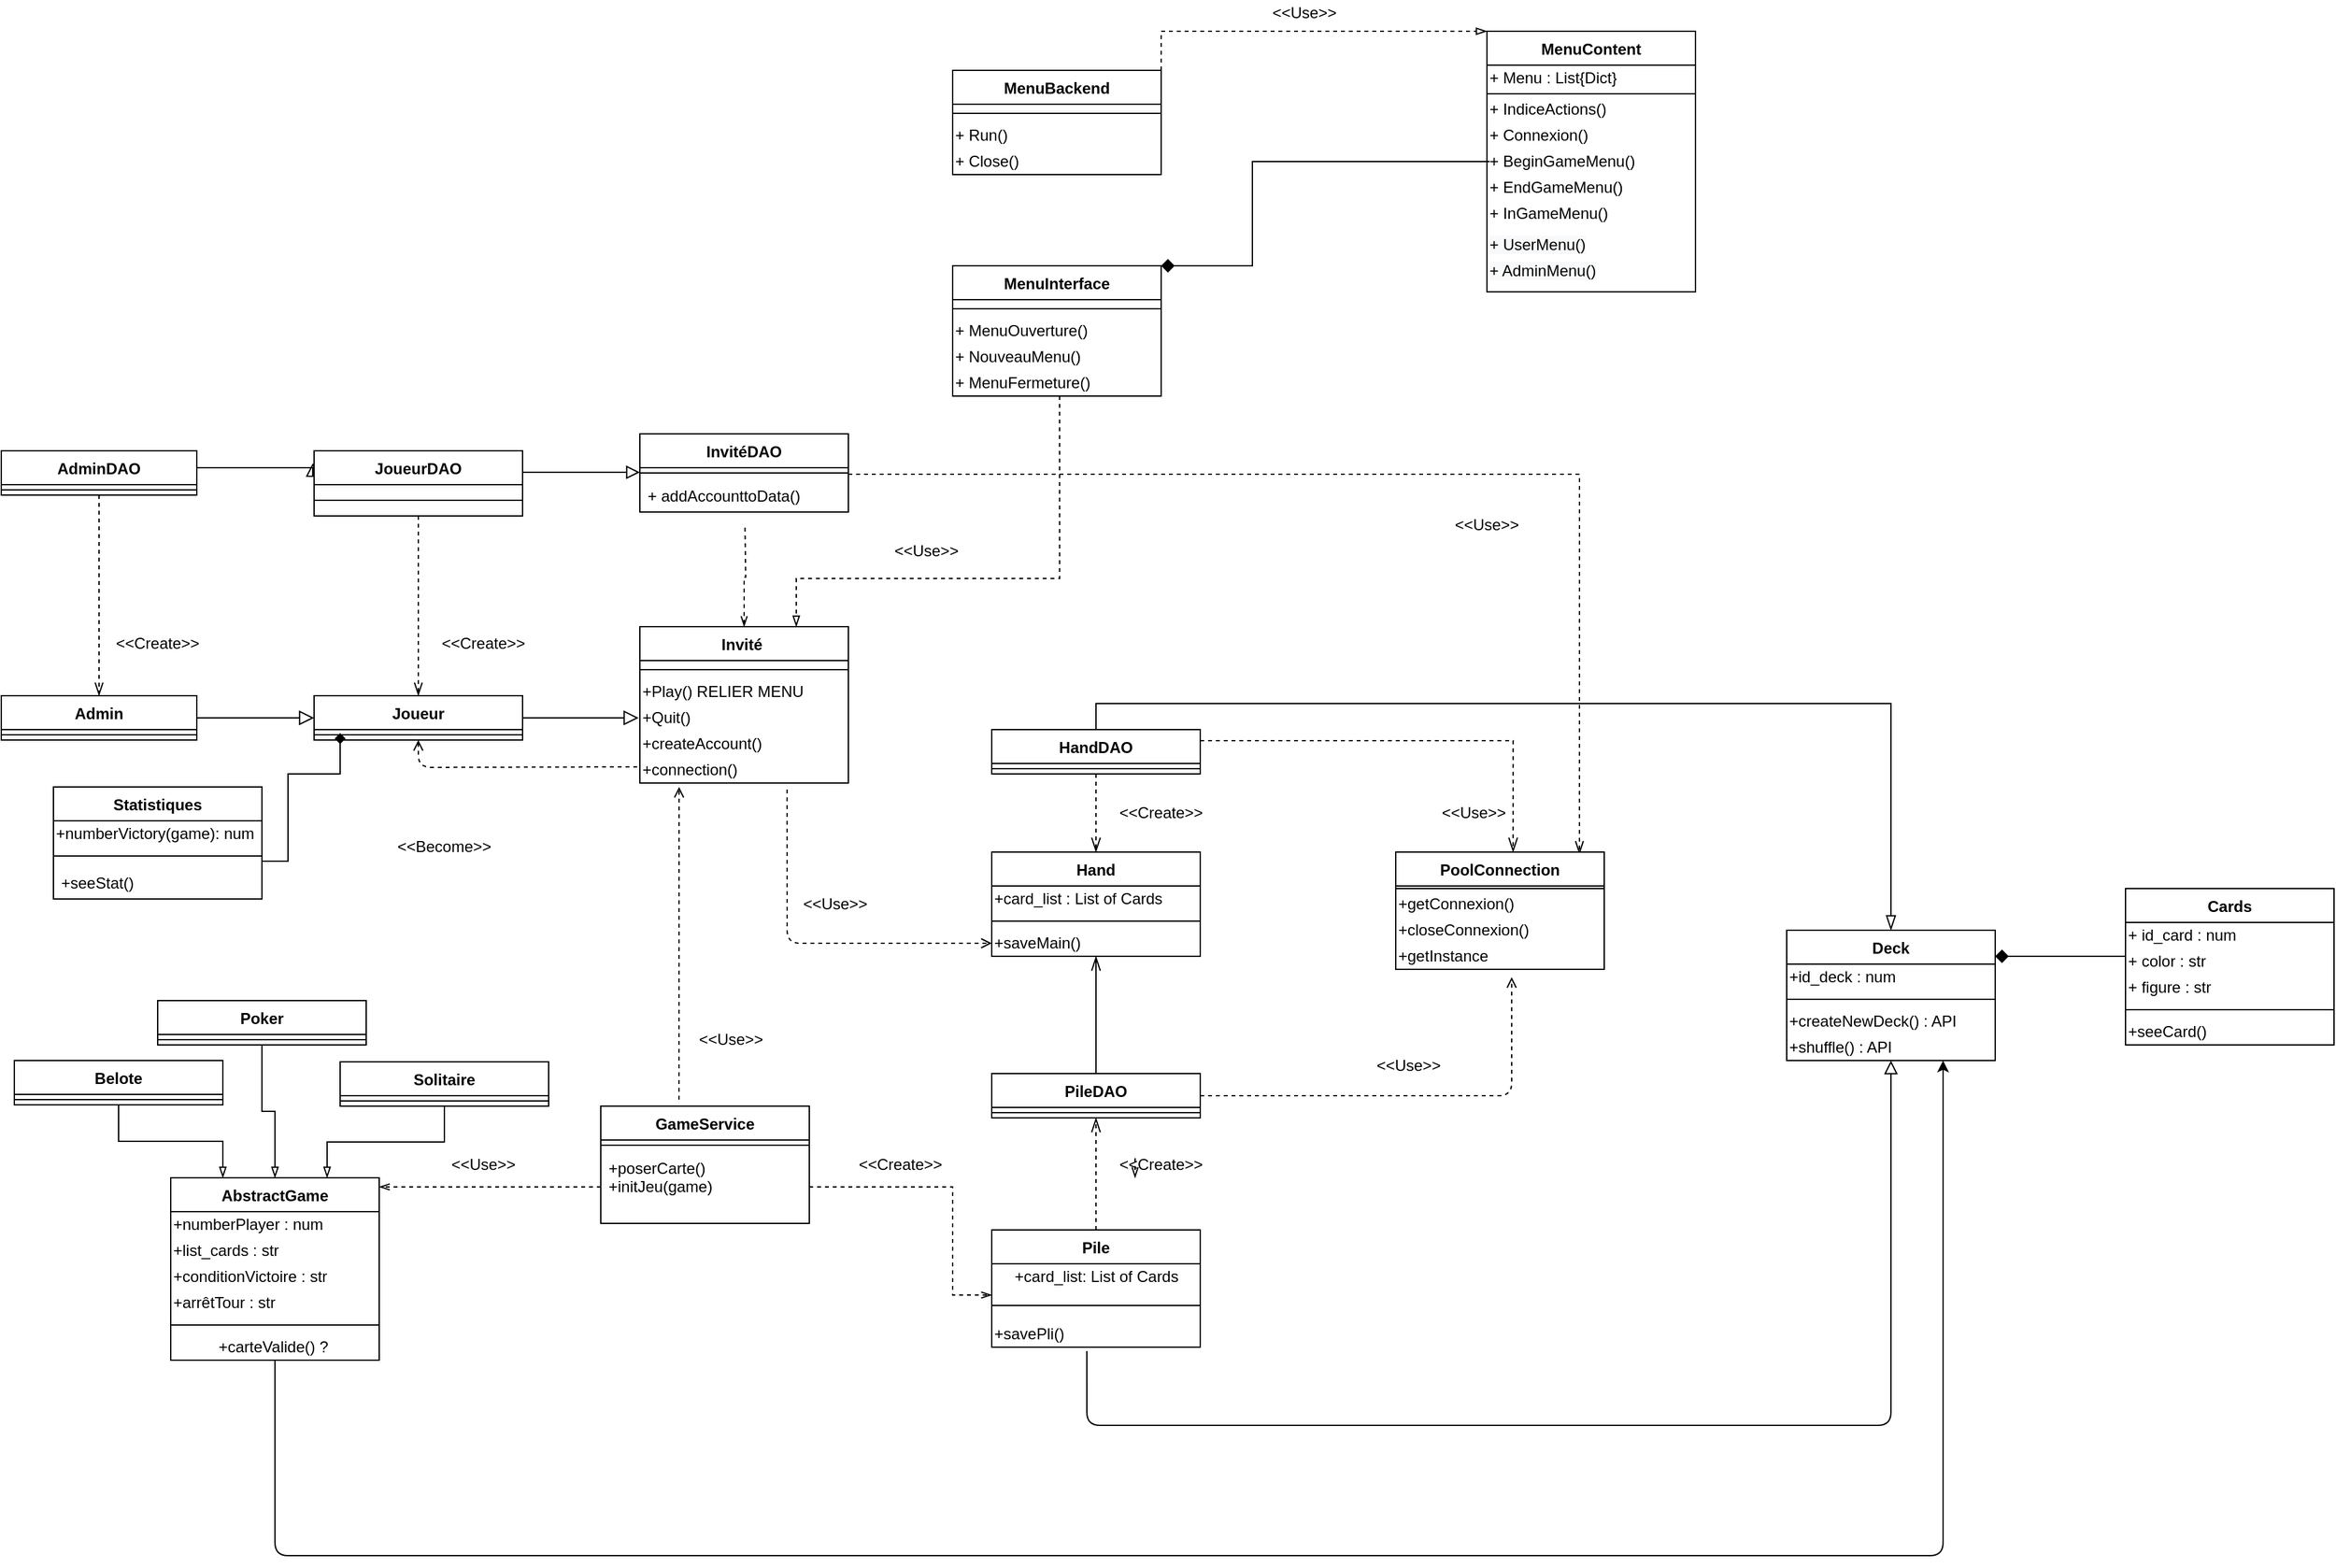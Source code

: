 <mxfile version="13.7.7" type="device"><diagram id="C5RBs43oDa-KdzZeNtuy" name="Page-1"><mxGraphModel dx="1422" dy="1950" grid="1" gridSize="10" guides="1" tooltips="1" connect="1" arrows="1" fold="1" page="1" pageScale="1" pageWidth="827" pageHeight="1169" math="0" shadow="0"><root><mxCell id="WIyWlLk6GJQsqaUBKTNV-0"/><mxCell id="WIyWlLk6GJQsqaUBKTNV-1" parent="WIyWlLk6GJQsqaUBKTNV-0"/><mxCell id="MVKSW0jM2tbk2f1vbTIU-30" style="edgeStyle=orthogonalEdgeStyle;rounded=0;orthogonalLoop=1;jettySize=auto;html=1;exitX=0.5;exitY=1;exitDx=0;exitDy=0;entryX=0.25;entryY=0;entryDx=0;entryDy=0;endArrow=blockThin;endFill=0;fontColor=none;" parent="WIyWlLk6GJQsqaUBKTNV-1" source="MVKSW0jM2tbk2f1vbTIU-24" target="MVKSW0jM2tbk2f1vbTIU-8" edge="1"><mxGeometry relative="1" as="geometry"/></mxCell><mxCell id="MVKSW0jM2tbk2f1vbTIU-29" style="edgeStyle=orthogonalEdgeStyle;rounded=0;orthogonalLoop=1;jettySize=auto;html=1;exitX=0.5;exitY=1;exitDx=0;exitDy=0;endArrow=blockThin;endFill=0;fontColor=none;entryX=0.5;entryY=0;entryDx=0;entryDy=0;" parent="WIyWlLk6GJQsqaUBKTNV-1" source="MVKSW0jM2tbk2f1vbTIU-20" target="MVKSW0jM2tbk2f1vbTIU-8" edge="1"><mxGeometry relative="1" as="geometry"><mxPoint x="210" y="270" as="targetPoint"/></mxGeometry></mxCell><mxCell id="MVKSW0jM2tbk2f1vbTIU-31" style="edgeStyle=orthogonalEdgeStyle;rounded=0;orthogonalLoop=1;jettySize=auto;html=1;exitX=0.5;exitY=1;exitDx=0;exitDy=0;entryX=0.75;entryY=0;entryDx=0;entryDy=0;endArrow=blockThin;endFill=0;fontColor=none;" parent="WIyWlLk6GJQsqaUBKTNV-1" source="MVKSW0jM2tbk2f1vbTIU-16" target="MVKSW0jM2tbk2f1vbTIU-8" edge="1"><mxGeometry relative="1" as="geometry"/></mxCell><mxCell id="MVKSW0jM2tbk2f1vbTIU-32" style="edgeStyle=orthogonalEdgeStyle;rounded=0;orthogonalLoop=1;jettySize=auto;html=1;exitX=0;exitY=0.5;exitDx=0;exitDy=0;entryX=1;entryY=0.5;entryDx=0;entryDy=0;endArrow=openThin;endFill=0;fontColor=none;dashed=1;" parent="WIyWlLk6GJQsqaUBKTNV-1" source="MVKSW0jM2tbk2f1vbTIU-3" edge="1"><mxGeometry relative="1" as="geometry"><mxPoint x="290" y="317" as="targetPoint"/></mxGeometry></mxCell><mxCell id="MVKSW0jM2tbk2f1vbTIU-33" value="&amp;lt;&amp;lt;Use&amp;gt;&amp;gt;" style="text;html=1;strokeColor=none;fillColor=none;align=center;verticalAlign=middle;whiteSpace=wrap;rounded=0;fontColor=none;" parent="WIyWlLk6GJQsqaUBKTNV-1" vertex="1"><mxGeometry x="350" y="290" width="40" height="20" as="geometry"/></mxCell><mxCell id="MVKSW0jM2tbk2f1vbTIU-39" style="edgeStyle=orthogonalEdgeStyle;rounded=0;orthogonalLoop=1;jettySize=auto;html=1;exitX=1;exitY=0.5;exitDx=0;exitDy=0;dashed=1;endArrow=openThin;endFill=0;fontColor=none;" parent="WIyWlLk6GJQsqaUBKTNV-1" source="MVKSW0jM2tbk2f1vbTIU-3" edge="1"><mxGeometry relative="1" as="geometry"><mxPoint x="760" y="400" as="targetPoint"/><Array as="points"><mxPoint x="730" y="317"/><mxPoint x="730" y="400"/></Array></mxGeometry></mxCell><mxCell id="MVKSW0jM2tbk2f1vbTIU-0" value="GameService" style="swimlane;fontStyle=1;align=center;verticalAlign=top;childLayout=stackLayout;horizontal=1;startSize=26;horizontalStack=0;resizeParent=1;resizeParentMax=0;resizeLast=0;collapsible=1;marginBottom=0;" parent="WIyWlLk6GJQsqaUBKTNV-1" vertex="1"><mxGeometry x="460" y="255" width="160" height="90" as="geometry"/></mxCell><mxCell id="MVKSW0jM2tbk2f1vbTIU-2" value="" style="line;strokeWidth=1;fillColor=none;align=left;verticalAlign=middle;spacingTop=-1;spacingLeft=3;spacingRight=3;rotatable=0;labelPosition=right;points=[];portConstraint=eastwest;" parent="MVKSW0jM2tbk2f1vbTIU-0" vertex="1"><mxGeometry y="26" width="160" height="8" as="geometry"/></mxCell><mxCell id="MVKSW0jM2tbk2f1vbTIU-3" value="+poserCarte()&#10;+initJeu(game)" style="text;strokeColor=none;fillColor=none;align=left;verticalAlign=top;spacingLeft=4;spacingRight=4;overflow=hidden;rotatable=0;points=[[0,0.5],[1,0.5]];portConstraint=eastwest;" parent="MVKSW0jM2tbk2f1vbTIU-0" vertex="1"><mxGeometry y="34" width="160" height="56" as="geometry"/></mxCell><mxCell id="MVKSW0jM2tbk2f1vbTIU-40" value="&amp;lt;&amp;lt;Create&amp;gt;&amp;gt;" style="text;html=1;strokeColor=none;fillColor=none;align=center;verticalAlign=middle;whiteSpace=wrap;rounded=0;fontColor=none;" parent="WIyWlLk6GJQsqaUBKTNV-1" vertex="1"><mxGeometry x="670" y="290" width="40" height="20" as="geometry"/></mxCell><mxCell id="MVKSW0jM2tbk2f1vbTIU-46" value="&amp;lt;&amp;lt;Use&amp;gt;&amp;gt;" style="text;html=1;strokeColor=none;fillColor=none;align=center;verticalAlign=middle;whiteSpace=wrap;rounded=0;fontColor=none;" parent="WIyWlLk6GJQsqaUBKTNV-1" vertex="1"><mxGeometry x="540" y="194" width="40" height="20" as="geometry"/></mxCell><mxCell id="MVKSW0jM2tbk2f1vbTIU-47" value="Hand" style="swimlane;fontStyle=1;align=center;verticalAlign=top;childLayout=stackLayout;horizontal=1;startSize=26;horizontalStack=0;resizeParent=1;resizeParentMax=0;resizeLast=0;collapsible=1;marginBottom=0;fontColor=none;" parent="WIyWlLk6GJQsqaUBKTNV-1" vertex="1"><mxGeometry x="760" y="60" width="160" height="80" as="geometry"/></mxCell><mxCell id="MVKSW0jM2tbk2f1vbTIU-115" value="+card_list : List of Cards" style="text;html=1;align=left;verticalAlign=middle;resizable=0;points=[];autosize=1;fontColor=none;" parent="MVKSW0jM2tbk2f1vbTIU-47" vertex="1"><mxGeometry y="26" width="160" height="20" as="geometry"/></mxCell><mxCell id="MVKSW0jM2tbk2f1vbTIU-49" value="" style="line;strokeWidth=1;fillColor=none;align=left;verticalAlign=middle;spacingTop=-1;spacingLeft=3;spacingRight=3;rotatable=0;labelPosition=right;points=[];portConstraint=eastwest;" parent="MVKSW0jM2tbk2f1vbTIU-47" vertex="1"><mxGeometry y="46" width="160" height="14" as="geometry"/></mxCell><mxCell id="MVKSW0jM2tbk2f1vbTIU-114" value="+saveMain()" style="text;html=1;align=left;verticalAlign=middle;resizable=0;points=[];autosize=1;fontColor=none;" parent="MVKSW0jM2tbk2f1vbTIU-47" vertex="1"><mxGeometry y="60" width="160" height="20" as="geometry"/></mxCell><mxCell id="MVKSW0jM2tbk2f1vbTIU-76" style="edgeStyle=orthogonalEdgeStyle;rounded=0;orthogonalLoop=1;jettySize=auto;html=1;exitX=0.5;exitY=1;exitDx=0;exitDy=0;entryX=0.5;entryY=0;entryDx=0;entryDy=0;endArrow=openThin;endFill=0;endSize=9;strokeWidth=1;fontColor=none;dashed=1;" parent="WIyWlLk6GJQsqaUBKTNV-1" source="MVKSW0jM2tbk2f1vbTIU-51" target="MVKSW0jM2tbk2f1vbTIU-47" edge="1"><mxGeometry relative="1" as="geometry"/></mxCell><mxCell id="MVKSW0jM2tbk2f1vbTIU-87" style="edgeStyle=orthogonalEdgeStyle;rounded=0;orthogonalLoop=1;jettySize=auto;html=1;exitX=1;exitY=0.25;exitDx=0;exitDy=0;entryX=0.563;entryY=0;entryDx=0;entryDy=0;entryPerimeter=0;endArrow=openThin;endFill=0;endSize=9;strokeWidth=1;fontColor=none;dashed=1;" parent="WIyWlLk6GJQsqaUBKTNV-1" source="MVKSW0jM2tbk2f1vbTIU-51" target="MVKSW0jM2tbk2f1vbTIU-74" edge="1"><mxGeometry relative="1" as="geometry"/></mxCell><mxCell id="MVKSW0jM2tbk2f1vbTIU-99" style="edgeStyle=orthogonalEdgeStyle;rounded=0;orthogonalLoop=1;jettySize=auto;html=1;exitX=0.5;exitY=0;exitDx=0;exitDy=0;entryX=0.5;entryY=0;entryDx=0;entryDy=0;endArrow=blockThin;endFill=0;endSize=9;strokeWidth=1;fontColor=none;" parent="WIyWlLk6GJQsqaUBKTNV-1" source="MVKSW0jM2tbk2f1vbTIU-51" target="MVKSW0jM2tbk2f1vbTIU-90" edge="1"><mxGeometry relative="1" as="geometry"/></mxCell><mxCell id="MVKSW0jM2tbk2f1vbTIU-51" value="HandDAO" style="swimlane;fontStyle=1;align=center;verticalAlign=top;childLayout=stackLayout;horizontal=1;startSize=26;horizontalStack=0;resizeParent=1;resizeParentMax=0;resizeLast=0;collapsible=1;marginBottom=0;fontColor=none;" parent="WIyWlLk6GJQsqaUBKTNV-1" vertex="1"><mxGeometry x="760" y="-34" width="160" height="34" as="geometry"/></mxCell><mxCell id="MVKSW0jM2tbk2f1vbTIU-52" value="" style="line;strokeWidth=1;fillColor=none;align=left;verticalAlign=middle;spacingTop=-1;spacingLeft=3;spacingRight=3;rotatable=0;labelPosition=right;points=[];portConstraint=eastwest;" parent="MVKSW0jM2tbk2f1vbTIU-51" vertex="1"><mxGeometry y="26" width="160" height="8" as="geometry"/></mxCell><mxCell id="MVKSW0jM2tbk2f1vbTIU-57" value="&amp;lt;&amp;lt;Use&amp;gt;&amp;gt;" style="text;html=1;strokeColor=none;fillColor=none;align=center;verticalAlign=middle;whiteSpace=wrap;rounded=0;fontColor=none;" parent="WIyWlLk6GJQsqaUBKTNV-1" vertex="1"><mxGeometry x="620" y="90" width="40" height="20" as="geometry"/></mxCell><mxCell id="MVKSW0jM2tbk2f1vbTIU-59" value="Joueur&#10;" style="swimlane;fontStyle=1;align=center;verticalAlign=top;childLayout=stackLayout;horizontal=1;startSize=26;horizontalStack=0;resizeParent=1;resizeParentMax=0;resizeLast=0;collapsible=1;marginBottom=0;fontColor=none;" parent="WIyWlLk6GJQsqaUBKTNV-1" vertex="1"><mxGeometry x="240" y="-60" width="160" height="34" as="geometry"/></mxCell><mxCell id="MVKSW0jM2tbk2f1vbTIU-61" value="" style="line;strokeWidth=1;fillColor=none;align=left;verticalAlign=middle;spacingTop=-1;spacingLeft=3;spacingRight=3;rotatable=0;labelPosition=right;points=[];portConstraint=eastwest;" parent="MVKSW0jM2tbk2f1vbTIU-59" vertex="1"><mxGeometry y="26" width="160" height="8" as="geometry"/></mxCell><mxCell id="MVKSW0jM2tbk2f1vbTIU-71" style="edgeStyle=orthogonalEdgeStyle;rounded=0;orthogonalLoop=1;jettySize=auto;html=1;exitX=1;exitY=0.5;exitDx=0;exitDy=0;entryX=0;entryY=0.5;entryDx=0;entryDy=0;endArrow=block;endFill=0;fontColor=none;endSize=9;" parent="WIyWlLk6GJQsqaUBKTNV-1" source="MVKSW0jM2tbk2f1vbTIU-67" target="MVKSW0jM2tbk2f1vbTIU-59" edge="1"><mxGeometry relative="1" as="geometry"/></mxCell><mxCell id="MVKSW0jM2tbk2f1vbTIU-67" value="Admin" style="swimlane;fontStyle=1;align=center;verticalAlign=top;childLayout=stackLayout;horizontal=1;startSize=26;horizontalStack=0;resizeParent=1;resizeParentMax=0;resizeLast=0;collapsible=1;marginBottom=0;fontColor=none;" parent="WIyWlLk6GJQsqaUBKTNV-1" vertex="1"><mxGeometry y="-60" width="150" height="34" as="geometry"/></mxCell><mxCell id="MVKSW0jM2tbk2f1vbTIU-68" value="" style="line;strokeWidth=1;fillColor=none;align=left;verticalAlign=middle;spacingTop=-1;spacingLeft=3;spacingRight=3;rotatable=0;labelPosition=right;points=[];portConstraint=eastwest;" parent="MVKSW0jM2tbk2f1vbTIU-67" vertex="1"><mxGeometry y="26" width="150" height="8" as="geometry"/></mxCell><mxCell id="MVKSW0jM2tbk2f1vbTIU-77" value="&amp;lt;&amp;lt;Create&amp;gt;&amp;gt;" style="text;html=1;strokeColor=none;fillColor=none;align=center;verticalAlign=middle;whiteSpace=wrap;rounded=0;fontColor=none;" parent="WIyWlLk6GJQsqaUBKTNV-1" vertex="1"><mxGeometry x="870" y="20" width="40" height="20" as="geometry"/></mxCell><mxCell id="MVKSW0jM2tbk2f1vbTIU-83" style="edgeStyle=orthogonalEdgeStyle;rounded=0;orthogonalLoop=1;jettySize=auto;html=1;exitX=0.5;exitY=0;exitDx=0;exitDy=0;entryX=0.5;entryY=1;entryDx=0;entryDy=0;dashed=1;endArrow=openThin;endFill=0;endSize=9;strokeWidth=1;fontColor=none;" parent="WIyWlLk6GJQsqaUBKTNV-1" source="MVKSW0jM2tbk2f1vbTIU-34" target="MVKSW0jM2tbk2f1vbTIU-79" edge="1"><mxGeometry relative="1" as="geometry"/></mxCell><mxCell id="MVKSW0jM2tbk2f1vbTIU-34" value="Pile" style="swimlane;fontStyle=1;align=center;verticalAlign=top;childLayout=stackLayout;horizontal=1;startSize=26;horizontalStack=0;resizeParent=1;resizeParentMax=0;resizeLast=0;collapsible=1;marginBottom=0;fontColor=none;" parent="WIyWlLk6GJQsqaUBKTNV-1" vertex="1"><mxGeometry x="760" y="350" width="160" height="90" as="geometry"/></mxCell><mxCell id="MVKSW0jM2tbk2f1vbTIU-125" value="+card_list: List of Cards" style="text;html=1;align=center;verticalAlign=middle;resizable=0;points=[];autosize=1;fontColor=none;" parent="MVKSW0jM2tbk2f1vbTIU-34" vertex="1"><mxGeometry y="26" width="160" height="20" as="geometry"/></mxCell><mxCell id="MVKSW0jM2tbk2f1vbTIU-36" value="" style="line;strokeWidth=1;fillColor=none;align=left;verticalAlign=middle;spacingTop=-1;spacingLeft=3;spacingRight=3;rotatable=0;labelPosition=right;points=[];portConstraint=eastwest;" parent="MVKSW0jM2tbk2f1vbTIU-34" vertex="1"><mxGeometry y="46" width="160" height="24" as="geometry"/></mxCell><mxCell id="vX9UZndPWUMwB3qCK8qp-24" value="+savePli()" style="text;html=1;align=left;verticalAlign=middle;resizable=0;points=[];autosize=1;fontColor=none;" vertex="1" parent="MVKSW0jM2tbk2f1vbTIU-34"><mxGeometry y="70" width="160" height="20" as="geometry"/></mxCell><mxCell id="MVKSW0jM2tbk2f1vbTIU-85" style="edgeStyle=orthogonalEdgeStyle;rounded=0;orthogonalLoop=1;jettySize=auto;html=1;exitX=0.5;exitY=0;exitDx=0;exitDy=0;entryX=0.5;entryY=1;entryDx=0;entryDy=0;endArrow=openThin;endFill=0;endSize=9;strokeWidth=1;fontColor=none;" parent="WIyWlLk6GJQsqaUBKTNV-1" source="MVKSW0jM2tbk2f1vbTIU-79" target="MVKSW0jM2tbk2f1vbTIU-47" edge="1"><mxGeometry relative="1" as="geometry"/></mxCell><mxCell id="MVKSW0jM2tbk2f1vbTIU-84" value="&amp;lt;&amp;lt;Create&amp;gt;&amp;gt;" style="text;html=1;strokeColor=none;fillColor=none;align=center;verticalAlign=middle;whiteSpace=wrap;rounded=0;fontColor=none;" parent="WIyWlLk6GJQsqaUBKTNV-1" vertex="1"><mxGeometry x="870" y="290" width="40" height="20" as="geometry"/></mxCell><mxCell id="MVKSW0jM2tbk2f1vbTIU-88" value="&amp;lt;&amp;lt;Use&amp;gt;&amp;gt;" style="text;html=1;strokeColor=none;fillColor=none;align=center;verticalAlign=middle;whiteSpace=wrap;rounded=0;fontColor=none;" parent="WIyWlLk6GJQsqaUBKTNV-1" vertex="1"><mxGeometry x="1110" y="20" width="40" height="20" as="geometry"/></mxCell><mxCell id="MVKSW0jM2tbk2f1vbTIU-89" value="&amp;lt;&amp;lt;Use&amp;gt;&amp;gt;" style="text;html=1;strokeColor=none;fillColor=none;align=center;verticalAlign=middle;whiteSpace=wrap;rounded=0;fontColor=none;" parent="WIyWlLk6GJQsqaUBKTNV-1" vertex="1"><mxGeometry x="1060" y="214" width="40" height="20" as="geometry"/></mxCell><mxCell id="MVKSW0jM2tbk2f1vbTIU-90" value="Deck" style="swimlane;fontStyle=1;align=center;verticalAlign=top;childLayout=stackLayout;horizontal=1;startSize=26;horizontalStack=0;resizeParent=1;resizeParentMax=0;resizeLast=0;collapsible=1;marginBottom=0;fontColor=none;" parent="WIyWlLk6GJQsqaUBKTNV-1" vertex="1"><mxGeometry x="1370" y="120" width="160" height="100" as="geometry"/></mxCell><mxCell id="EFQg02jSNUdTk51ZG_iw-4" value="+id_deck : num" style="text;html=1;align=left;verticalAlign=middle;resizable=0;points=[];autosize=1;" parent="MVKSW0jM2tbk2f1vbTIU-90" vertex="1"><mxGeometry y="26" width="160" height="20" as="geometry"/></mxCell><mxCell id="MVKSW0jM2tbk2f1vbTIU-92" value="" style="line;strokeWidth=1;fillColor=none;align=left;verticalAlign=middle;spacingTop=-1;spacingLeft=3;spacingRight=3;rotatable=0;labelPosition=right;points=[];portConstraint=eastwest;" parent="MVKSW0jM2tbk2f1vbTIU-90" vertex="1"><mxGeometry y="46" width="160" height="14" as="geometry"/></mxCell><mxCell id="MVKSW0jM2tbk2f1vbTIU-122" value="+createNewDeck() : API" style="text;html=1;align=left;verticalAlign=middle;resizable=0;points=[];autosize=1;fontColor=none;" parent="MVKSW0jM2tbk2f1vbTIU-90" vertex="1"><mxGeometry y="60" width="160" height="20" as="geometry"/></mxCell><mxCell id="MVKSW0jM2tbk2f1vbTIU-119" value="+shuffle() : API" style="text;html=1;align=left;verticalAlign=middle;resizable=0;points=[];autosize=1;fontColor=none;" parent="MVKSW0jM2tbk2f1vbTIU-90" vertex="1"><mxGeometry y="80" width="160" height="20" as="geometry"/></mxCell><mxCell id="MVKSW0jM2tbk2f1vbTIU-101" value="" style="endArrow=block;html=1;strokeWidth=1;fontColor=none;entryX=0.5;entryY=1;entryDx=0;entryDy=0;endFill=0;endSize=8;exitX=0.456;exitY=1.15;exitDx=0;exitDy=0;exitPerimeter=0;" parent="WIyWlLk6GJQsqaUBKTNV-1" target="MVKSW0jM2tbk2f1vbTIU-90" edge="1" source="vX9UZndPWUMwB3qCK8qp-24"><mxGeometry width="50" height="50" relative="1" as="geometry"><mxPoint x="842" y="480" as="sourcePoint"/><mxPoint x="1449.68" y="182.002" as="targetPoint"/><Array as="points"><mxPoint x="833" y="500"/><mxPoint x="1450" y="500"/></Array></mxGeometry></mxCell><mxCell id="MVKSW0jM2tbk2f1vbTIU-102" style="edgeStyle=orthogonalEdgeStyle;rounded=0;orthogonalLoop=1;jettySize=auto;html=1;exitX=0;exitY=0.5;exitDx=0;exitDy=0;entryX=1;entryY=0.5;entryDx=0;entryDy=0;endArrow=diamond;endFill=1;endSize=8;strokeWidth=1;fontColor=none;" parent="WIyWlLk6GJQsqaUBKTNV-1" edge="1"><mxGeometry relative="1" as="geometry"><mxPoint x="1630" y="140" as="sourcePoint"/><mxPoint x="1530" y="140" as="targetPoint"/></mxGeometry></mxCell><mxCell id="MVKSW0jM2tbk2f1vbTIU-106" value="" style="endArrow=classic;html=1;strokeWidth=1;fontColor=none;exitX=0.5;exitY=1;exitDx=0;exitDy=0;entryX=0.75;entryY=1;entryDx=0;entryDy=0;" parent="WIyWlLk6GJQsqaUBKTNV-1" source="MVKSW0jM2tbk2f1vbTIU-8" target="MVKSW0jM2tbk2f1vbTIU-90" edge="1"><mxGeometry width="50" height="50" relative="1" as="geometry"><mxPoint x="250" y="480" as="sourcePoint"/><mxPoint x="300" y="430" as="targetPoint"/><Array as="points"><mxPoint x="210" y="600"/><mxPoint x="700" y="600"/><mxPoint x="930" y="600"/><mxPoint x="1490" y="600"/></Array></mxGeometry></mxCell><mxCell id="MVKSW0jM2tbk2f1vbTIU-94" value="Cards" style="swimlane;fontStyle=1;align=center;verticalAlign=top;childLayout=stackLayout;horizontal=1;startSize=26;horizontalStack=0;resizeParent=1;resizeParentMax=0;resizeLast=0;collapsible=1;marginBottom=0;fontColor=none;" parent="WIyWlLk6GJQsqaUBKTNV-1" vertex="1"><mxGeometry x="1630" y="88" width="160" height="120" as="geometry"/></mxCell><mxCell id="MVKSW0jM2tbk2f1vbTIU-110" value="+ id_card : num" style="text;html=1;align=left;verticalAlign=middle;resizable=0;points=[];autosize=1;fontColor=none;" parent="MVKSW0jM2tbk2f1vbTIU-94" vertex="1"><mxGeometry y="26" width="160" height="20" as="geometry"/></mxCell><mxCell id="MVKSW0jM2tbk2f1vbTIU-111" value="+ color : str" style="text;html=1;align=left;verticalAlign=middle;resizable=0;points=[];autosize=1;fontColor=none;" parent="MVKSW0jM2tbk2f1vbTIU-94" vertex="1"><mxGeometry y="46" width="160" height="20" as="geometry"/></mxCell><mxCell id="MVKSW0jM2tbk2f1vbTIU-107" value="+ figure : str" style="text;html=1;align=left;verticalAlign=middle;resizable=0;points=[];autosize=1;fontColor=none;" parent="MVKSW0jM2tbk2f1vbTIU-94" vertex="1"><mxGeometry y="66" width="160" height="20" as="geometry"/></mxCell><mxCell id="MVKSW0jM2tbk2f1vbTIU-96" value="" style="line;strokeWidth=1;fillColor=none;align=left;verticalAlign=middle;spacingTop=-1;spacingLeft=3;spacingRight=3;rotatable=0;labelPosition=right;points=[];portConstraint=eastwest;" parent="MVKSW0jM2tbk2f1vbTIU-94" vertex="1"><mxGeometry y="86" width="160" height="14" as="geometry"/></mxCell><mxCell id="MVKSW0jM2tbk2f1vbTIU-113" value="+seeCard()" style="text;html=1;align=left;verticalAlign=middle;resizable=0;points=[];autosize=1;fontColor=none;" parent="MVKSW0jM2tbk2f1vbTIU-94" vertex="1"><mxGeometry y="100" width="160" height="20" as="geometry"/></mxCell><mxCell id="MVKSW0jM2tbk2f1vbTIU-130" style="edgeStyle=orthogonalEdgeStyle;rounded=0;orthogonalLoop=1;jettySize=auto;html=1;exitX=1;exitY=-0.115;exitDx=0;exitDy=0;endArrow=openThin;endFill=0;endSize=8;strokeWidth=1;fontColor=none;entryX=0.881;entryY=0.019;entryDx=0;entryDy=0;entryPerimeter=0;dashed=1;exitPerimeter=0;" parent="WIyWlLk6GJQsqaUBKTNV-1" source="MVKSW0jM2tbk2f1vbTIU-156" target="MVKSW0jM2tbk2f1vbTIU-74" edge="1"><mxGeometry relative="1" as="geometry"><mxPoint x="1210" y="80" as="targetPoint"/></mxGeometry></mxCell><mxCell id="MVKSW0jM2tbk2f1vbTIU-134" style="edgeStyle=orthogonalEdgeStyle;rounded=0;orthogonalLoop=1;jettySize=auto;html=1;exitX=0.5;exitY=1;exitDx=0;exitDy=0;entryX=0.5;entryY=0;entryDx=0;entryDy=0;dashed=1;endArrow=openThin;endFill=0;endSize=8;strokeWidth=1;fontColor=none;" parent="WIyWlLk6GJQsqaUBKTNV-1" source="MVKSW0jM2tbk2f1vbTIU-126" target="MVKSW0jM2tbk2f1vbTIU-59" edge="1"><mxGeometry relative="1" as="geometry"/></mxCell><mxCell id="MVKSW0jM2tbk2f1vbTIU-133" value="&amp;lt;&amp;lt;Use&amp;gt;&amp;gt;" style="text;html=1;strokeColor=none;fillColor=none;align=center;verticalAlign=middle;whiteSpace=wrap;rounded=0;fontColor=none;" parent="WIyWlLk6GJQsqaUBKTNV-1" vertex="1"><mxGeometry x="1120" y="-201" width="40" height="20" as="geometry"/></mxCell><mxCell id="MVKSW0jM2tbk2f1vbTIU-135" value="&amp;lt;&amp;lt;Create&amp;gt;&amp;gt;" style="text;html=1;strokeColor=none;fillColor=none;align=center;verticalAlign=middle;whiteSpace=wrap;rounded=0;fontColor=none;" parent="WIyWlLk6GJQsqaUBKTNV-1" vertex="1"><mxGeometry x="350" y="-110" width="40" height="20" as="geometry"/></mxCell><mxCell id="MVKSW0jM2tbk2f1vbTIU-139" style="edgeStyle=orthogonalEdgeStyle;rounded=0;orthogonalLoop=1;jettySize=auto;html=1;exitX=1;exitY=0.5;exitDx=0;exitDy=0;startArrow=none;startFill=0;startSize=8;endArrow=block;endFill=0;endSize=8;strokeWidth=1;fontColor=none;entryX=-0.006;entryY=0.189;entryDx=0;entryDy=0;entryPerimeter=0;" parent="WIyWlLk6GJQsqaUBKTNV-1" source="MVKSW0jM2tbk2f1vbTIU-137" target="MVKSW0jM2tbk2f1vbTIU-126" edge="1"><mxGeometry relative="1" as="geometry"><mxPoint x="230" y="-231" as="targetPoint"/><Array as="points"><mxPoint x="150" y="-235"/></Array></mxGeometry></mxCell><mxCell id="MVKSW0jM2tbk2f1vbTIU-140" style="edgeStyle=orthogonalEdgeStyle;rounded=0;orthogonalLoop=1;jettySize=auto;html=1;exitX=0.5;exitY=1;exitDx=0;exitDy=0;entryX=0.5;entryY=0;entryDx=0;entryDy=0;startArrow=none;startFill=0;startSize=8;endArrow=openThin;endFill=0;endSize=8;strokeWidth=1;fontColor=none;dashed=1;" parent="WIyWlLk6GJQsqaUBKTNV-1" source="MVKSW0jM2tbk2f1vbTIU-137" target="MVKSW0jM2tbk2f1vbTIU-67" edge="1"><mxGeometry relative="1" as="geometry"/></mxCell><mxCell id="MVKSW0jM2tbk2f1vbTIU-141" value="&amp;lt;&amp;lt;Create&amp;gt;&amp;gt;" style="text;html=1;strokeColor=none;fillColor=none;align=center;verticalAlign=middle;whiteSpace=wrap;rounded=0;fontColor=none;" parent="WIyWlLk6GJQsqaUBKTNV-1" vertex="1"><mxGeometry x="100" y="-110" width="40" height="20" as="geometry"/></mxCell><mxCell id="5KWjt4JvU5Wqs_fnBMRH-2" style="edgeStyle=orthogonalEdgeStyle;rounded=0;orthogonalLoop=1;jettySize=auto;html=1;exitX=0.5;exitY=0;exitDx=0;exitDy=0;endArrow=none;endFill=0;dashed=1;startArrow=openThin;startFill=0;" parent="WIyWlLk6GJQsqaUBKTNV-1" source="MVKSW0jM2tbk2f1vbTIU-69" edge="1"><mxGeometry relative="1" as="geometry"><mxPoint x="570.667" y="-190" as="targetPoint"/></mxGeometry></mxCell><mxCell id="MVKSW0jM2tbk2f1vbTIU-69" value="Invité " style="swimlane;fontStyle=1;align=center;verticalAlign=top;childLayout=stackLayout;horizontal=1;startSize=26;horizontalStack=0;resizeParent=1;resizeParentMax=0;resizeLast=0;collapsible=1;marginBottom=0;fontColor=none;" parent="WIyWlLk6GJQsqaUBKTNV-1" vertex="1"><mxGeometry x="490" y="-113" width="160" height="120" as="geometry"/></mxCell><mxCell id="MVKSW0jM2tbk2f1vbTIU-70" value="" style="line;strokeWidth=1;fillColor=none;align=left;verticalAlign=middle;spacingTop=-1;spacingLeft=3;spacingRight=3;rotatable=0;labelPosition=right;points=[];portConstraint=eastwest;" parent="MVKSW0jM2tbk2f1vbTIU-69" vertex="1"><mxGeometry y="26" width="160" height="14" as="geometry"/></mxCell><mxCell id="MVKSW0jM2tbk2f1vbTIU-151" value="+Play() RELIER MENU" style="text;html=1;align=left;verticalAlign=middle;resizable=0;points=[];autosize=1;fontColor=none;" parent="MVKSW0jM2tbk2f1vbTIU-69" vertex="1"><mxGeometry y="40" width="160" height="20" as="geometry"/></mxCell><mxCell id="MVKSW0jM2tbk2f1vbTIU-145" value="+Quit()" style="text;html=1;align=left;verticalAlign=middle;resizable=0;points=[];autosize=1;fontColor=none;" parent="MVKSW0jM2tbk2f1vbTIU-69" vertex="1"><mxGeometry y="60" width="160" height="20" as="geometry"/></mxCell><mxCell id="MVKSW0jM2tbk2f1vbTIU-144" value="+createAccount()" style="text;html=1;align=left;verticalAlign=middle;resizable=0;points=[];autosize=1;fontColor=none;" parent="MVKSW0jM2tbk2f1vbTIU-69" vertex="1"><mxGeometry y="80" width="160" height="20" as="geometry"/></mxCell><mxCell id="MVKSW0jM2tbk2f1vbTIU-142" value="+connection()" style="text;html=1;align=left;verticalAlign=middle;resizable=0;points=[];autosize=1;fontColor=none;" parent="MVKSW0jM2tbk2f1vbTIU-69" vertex="1"><mxGeometry y="100" width="160" height="20" as="geometry"/></mxCell><mxCell id="MVKSW0jM2tbk2f1vbTIU-148" value="" style="endArrow=none;dashed=1;html=1;strokeWidth=1;fontColor=none;entryX=-0.013;entryY=0.379;entryDx=0;entryDy=0;entryPerimeter=0;exitX=0.5;exitY=1;exitDx=0;exitDy=0;endFill=0;startArrow=open;startFill=0;" parent="WIyWlLk6GJQsqaUBKTNV-1" source="MVKSW0jM2tbk2f1vbTIU-59" target="MVKSW0jM2tbk2f1vbTIU-142" edge="1"><mxGeometry width="50" height="50" relative="1" as="geometry"><mxPoint x="430" y="80" as="sourcePoint"/><mxPoint x="480" y="30" as="targetPoint"/><Array as="points"><mxPoint x="320" y="-5"/></Array></mxGeometry></mxCell><mxCell id="MVKSW0jM2tbk2f1vbTIU-149" value="&amp;lt;&amp;lt;Become&amp;gt;&amp;gt;" style="text;html=1;strokeColor=none;fillColor=none;align=center;verticalAlign=middle;whiteSpace=wrap;rounded=0;fontColor=none;" parent="WIyWlLk6GJQsqaUBKTNV-1" vertex="1"><mxGeometry x="320" y="47" width="40" height="17" as="geometry"/></mxCell><mxCell id="MVKSW0jM2tbk2f1vbTIU-126" value="JoueurDAO" style="swimlane;fontStyle=1;align=center;verticalAlign=top;childLayout=stackLayout;horizontal=1;startSize=26;horizontalStack=0;resizeParent=1;resizeParentMax=0;resizeLast=0;collapsible=1;marginBottom=0;fontColor=none;" parent="WIyWlLk6GJQsqaUBKTNV-1" vertex="1"><mxGeometry x="240" y="-248" width="160" height="50" as="geometry"/></mxCell><mxCell id="MVKSW0jM2tbk2f1vbTIU-128" value="" style="line;strokeWidth=1;fillColor=none;align=left;verticalAlign=middle;spacingTop=-1;spacingLeft=3;spacingRight=3;rotatable=0;labelPosition=right;points=[];portConstraint=eastwest;" parent="MVKSW0jM2tbk2f1vbTIU-126" vertex="1"><mxGeometry y="26" width="160" height="24" as="geometry"/></mxCell><mxCell id="MVKSW0jM2tbk2f1vbTIU-137" value="AdminDAO" style="swimlane;fontStyle=1;align=center;verticalAlign=top;childLayout=stackLayout;horizontal=1;startSize=26;horizontalStack=0;resizeParent=1;resizeParentMax=0;resizeLast=0;collapsible=1;marginBottom=0;fontColor=none;" parent="WIyWlLk6GJQsqaUBKTNV-1" vertex="1"><mxGeometry y="-248" width="150" height="34" as="geometry"/></mxCell><mxCell id="MVKSW0jM2tbk2f1vbTIU-138" value="" style="line;strokeWidth=1;fillColor=none;align=left;verticalAlign=middle;spacingTop=-1;spacingLeft=3;spacingRight=3;rotatable=0;labelPosition=right;points=[];portConstraint=eastwest;" parent="MVKSW0jM2tbk2f1vbTIU-137" vertex="1"><mxGeometry y="26" width="150" height="8" as="geometry"/></mxCell><mxCell id="MVKSW0jM2tbk2f1vbTIU-153" value="InvitéDAO" style="swimlane;fontStyle=1;align=center;verticalAlign=top;childLayout=stackLayout;horizontal=1;startSize=26;horizontalStack=0;resizeParent=1;resizeParentMax=0;resizeLast=0;collapsible=1;marginBottom=0;fontColor=none;" parent="WIyWlLk6GJQsqaUBKTNV-1" vertex="1"><mxGeometry x="490" y="-261" width="160" height="60" as="geometry"/></mxCell><mxCell id="MVKSW0jM2tbk2f1vbTIU-155" value="" style="line;strokeWidth=1;fillColor=none;align=left;verticalAlign=middle;spacingTop=-1;spacingLeft=3;spacingRight=3;rotatable=0;labelPosition=right;points=[];portConstraint=eastwest;" parent="MVKSW0jM2tbk2f1vbTIU-153" vertex="1"><mxGeometry y="26" width="160" height="8" as="geometry"/></mxCell><mxCell id="MVKSW0jM2tbk2f1vbTIU-156" value="+ addAccounttoData() " style="text;strokeColor=none;fillColor=none;align=left;verticalAlign=top;spacingLeft=4;spacingRight=4;overflow=hidden;rotatable=0;points=[[0,0.5],[1,0.5]];portConstraint=eastwest;" parent="MVKSW0jM2tbk2f1vbTIU-153" vertex="1"><mxGeometry y="34" width="160" height="26" as="geometry"/></mxCell><mxCell id="MVKSW0jM2tbk2f1vbTIU-161" style="edgeStyle=orthogonalEdgeStyle;rounded=0;orthogonalLoop=1;jettySize=auto;html=1;exitX=1;exitY=0.5;exitDx=0;exitDy=0;entryX=0;entryY=0.5;entryDx=0;entryDy=0;startArrow=none;startFill=0;startSize=8;endArrow=block;endFill=0;endSize=8;strokeWidth=1;fontColor=none;" parent="WIyWlLk6GJQsqaUBKTNV-1" edge="1"><mxGeometry relative="1" as="geometry"><mxPoint x="400" y="-231.5" as="sourcePoint"/><mxPoint x="490" y="-231.5" as="targetPoint"/></mxGeometry></mxCell><mxCell id="MVKSW0jM2tbk2f1vbTIU-8" value="AbstractGame" style="swimlane;fontStyle=1;align=center;verticalAlign=top;childLayout=stackLayout;horizontal=1;startSize=26;horizontalStack=0;resizeParent=1;resizeParentMax=0;resizeLast=0;collapsible=1;marginBottom=0;" parent="WIyWlLk6GJQsqaUBKTNV-1" vertex="1"><mxGeometry x="130" y="310" width="160" height="140" as="geometry"/></mxCell><mxCell id="MVKSW0jM2tbk2f1vbTIU-164" value="+numberPlayer : num" style="text;html=1;align=left;verticalAlign=middle;resizable=0;points=[];autosize=1;fontColor=none;" parent="MVKSW0jM2tbk2f1vbTIU-8" vertex="1"><mxGeometry y="26" width="160" height="20" as="geometry"/></mxCell><mxCell id="MVKSW0jM2tbk2f1vbTIU-165" value="+list_cards : str" style="text;html=1;align=left;verticalAlign=middle;resizable=0;points=[];autosize=1;fontColor=none;" parent="MVKSW0jM2tbk2f1vbTIU-8" vertex="1"><mxGeometry y="46" width="160" height="20" as="geometry"/></mxCell><mxCell id="MVKSW0jM2tbk2f1vbTIU-166" value="+conditionVictoire : str" style="text;html=1;align=left;verticalAlign=middle;resizable=0;points=[];autosize=1;fontColor=none;" parent="MVKSW0jM2tbk2f1vbTIU-8" vertex="1"><mxGeometry y="66" width="160" height="20" as="geometry"/></mxCell><mxCell id="MVKSW0jM2tbk2f1vbTIU-167" value="+arrêtTour : str" style="text;html=1;align=left;verticalAlign=middle;resizable=0;points=[];autosize=1;fontColor=none;" parent="MVKSW0jM2tbk2f1vbTIU-8" vertex="1"><mxGeometry y="86" width="160" height="20" as="geometry"/></mxCell><mxCell id="MVKSW0jM2tbk2f1vbTIU-10" value="" style="line;strokeWidth=1;fillColor=none;align=left;verticalAlign=middle;spacingTop=-1;spacingLeft=3;spacingRight=3;rotatable=0;labelPosition=right;points=[];portConstraint=eastwest;" parent="MVKSW0jM2tbk2f1vbTIU-8" vertex="1"><mxGeometry y="106" width="160" height="14" as="geometry"/></mxCell><mxCell id="MVKSW0jM2tbk2f1vbTIU-169" value="+carteValide() ?&amp;nbsp;" style="text;html=1;align=center;verticalAlign=middle;resizable=0;points=[];autosize=1;fontColor=none;" parent="MVKSW0jM2tbk2f1vbTIU-8" vertex="1"><mxGeometry y="120" width="160" height="20" as="geometry"/></mxCell><mxCell id="5KWjt4JvU5Wqs_fnBMRH-1" style="edgeStyle=orthogonalEdgeStyle;rounded=0;orthogonalLoop=1;jettySize=auto;html=1;exitX=1;exitY=0.5;exitDx=0;exitDy=0;endArrow=diamond;endFill=1;entryX=0.125;entryY=0.333;entryDx=0;entryDy=0;entryPerimeter=0;" parent="WIyWlLk6GJQsqaUBKTNV-1" source="MVKSW0jM2tbk2f1vbTIU-15" target="MVKSW0jM2tbk2f1vbTIU-61" edge="1"><mxGeometry relative="1" as="geometry"><mxPoint x="260" y="-20" as="targetPoint"/><Array as="points"><mxPoint x="220" y="67"/><mxPoint x="220"/><mxPoint x="260"/></Array></mxGeometry></mxCell><mxCell id="MVKSW0jM2tbk2f1vbTIU-79" value="PileDAO" style="swimlane;fontStyle=1;align=center;verticalAlign=top;childLayout=stackLayout;horizontal=1;startSize=26;horizontalStack=0;resizeParent=1;resizeParentMax=0;resizeLast=0;collapsible=1;marginBottom=0;fontColor=none;" parent="WIyWlLk6GJQsqaUBKTNV-1" vertex="1"><mxGeometry x="760" y="230" width="160" height="34" as="geometry"/></mxCell><mxCell id="MVKSW0jM2tbk2f1vbTIU-81" value="" style="line;strokeWidth=1;fillColor=none;align=left;verticalAlign=middle;spacingTop=-1;spacingLeft=3;spacingRight=3;rotatable=0;labelPosition=right;points=[];portConstraint=eastwest;" parent="MVKSW0jM2tbk2f1vbTIU-79" vertex="1"><mxGeometry y="26" width="160" height="8" as="geometry"/></mxCell><mxCell id="5KWjt4JvU5Wqs_fnBMRH-3" style="edgeStyle=orthogonalEdgeStyle;rounded=0;orthogonalLoop=1;jettySize=auto;html=1;exitX=0;exitY=0.25;exitDx=0;exitDy=0;entryX=0;entryY=1;entryDx=0;entryDy=0;dashed=1;startArrow=none;startFill=0;endArrow=openThin;endFill=0;" parent="WIyWlLk6GJQsqaUBKTNV-1" source="MVKSW0jM2tbk2f1vbTIU-84" target="MVKSW0jM2tbk2f1vbTIU-84" edge="1"><mxGeometry relative="1" as="geometry"/></mxCell><mxCell id="5KWjt4JvU5Wqs_fnBMRH-5" value="" style="endArrow=open;html=1;dashed=1;entryX=0.188;entryY=1.15;entryDx=0;entryDy=0;entryPerimeter=0;endFill=0;" parent="WIyWlLk6GJQsqaUBKTNV-1" target="MVKSW0jM2tbk2f1vbTIU-142" edge="1"><mxGeometry width="50" height="50" relative="1" as="geometry"><mxPoint x="520" y="250" as="sourcePoint"/><mxPoint x="970" y="70" as="targetPoint"/></mxGeometry></mxCell><mxCell id="MVKSW0jM2tbk2f1vbTIU-74" value="PoolConnection" style="swimlane;fontStyle=1;align=center;verticalAlign=top;childLayout=stackLayout;horizontal=1;startSize=26;horizontalStack=0;resizeParent=1;resizeParentMax=0;resizeLast=0;collapsible=1;marginBottom=0;fontColor=none;" parent="WIyWlLk6GJQsqaUBKTNV-1" vertex="1"><mxGeometry x="1070" y="60" width="160" height="90" as="geometry"/></mxCell><mxCell id="MVKSW0jM2tbk2f1vbTIU-75" value="" style="line;strokeWidth=1;fillColor=none;align=left;verticalAlign=middle;spacingTop=-1;spacingLeft=3;spacingRight=3;rotatable=0;labelPosition=right;points=[];portConstraint=eastwest;" parent="MVKSW0jM2tbk2f1vbTIU-74" vertex="1"><mxGeometry y="26" width="160" height="4" as="geometry"/></mxCell><mxCell id="MVKSW0jM2tbk2f1vbTIU-146" value="+getConnexion()" style="text;html=1;align=left;verticalAlign=middle;resizable=0;points=[];autosize=1;fontColor=none;" parent="MVKSW0jM2tbk2f1vbTIU-74" vertex="1"><mxGeometry y="30" width="160" height="20" as="geometry"/></mxCell><mxCell id="EFQg02jSNUdTk51ZG_iw-0" value="+closeConnexion()" style="text;html=1;align=left;verticalAlign=middle;resizable=0;points=[];autosize=1;fontColor=none;" parent="MVKSW0jM2tbk2f1vbTIU-74" vertex="1"><mxGeometry y="50" width="160" height="20" as="geometry"/></mxCell><mxCell id="EFQg02jSNUdTk51ZG_iw-1" value="+getInstance" style="text;html=1;align=left;verticalAlign=middle;resizable=0;points=[];autosize=1;fontColor=none;" parent="MVKSW0jM2tbk2f1vbTIU-74" vertex="1"><mxGeometry y="70" width="160" height="20" as="geometry"/></mxCell><mxCell id="EFQg02jSNUdTk51ZG_iw-3" value="" style="endArrow=open;html=1;entryX=0.556;entryY=1.3;entryDx=0;entryDy=0;entryPerimeter=0;exitX=1;exitY=0.5;exitDx=0;exitDy=0;dashed=1;endFill=0;" parent="WIyWlLk6GJQsqaUBKTNV-1" source="MVKSW0jM2tbk2f1vbTIU-79" target="EFQg02jSNUdTk51ZG_iw-1" edge="1"><mxGeometry width="50" height="50" relative="1" as="geometry"><mxPoint x="920" y="410" as="sourcePoint"/><mxPoint x="1070" y="300" as="targetPoint"/><Array as="points"><mxPoint x="1159" y="247"/></Array></mxGeometry></mxCell><mxCell id="EFQg02jSNUdTk51ZG_iw-5" value="" style="endArrow=open;html=1;dashed=1;exitX=0.706;exitY=1.25;exitDx=0;exitDy=0;exitPerimeter=0;endFill=0;" parent="WIyWlLk6GJQsqaUBKTNV-1" source="MVKSW0jM2tbk2f1vbTIU-142" edge="1"><mxGeometry width="50" height="50" relative="1" as="geometry"><mxPoint x="790" y="250" as="sourcePoint"/><mxPoint x="760" y="130" as="targetPoint"/><Array as="points"><mxPoint x="603" y="130"/></Array></mxGeometry></mxCell><mxCell id="MVKSW0jM2tbk2f1vbTIU-24" value="Belote" style="swimlane;fontStyle=1;align=center;verticalAlign=top;childLayout=stackLayout;horizontal=1;startSize=26;horizontalStack=0;resizeParent=1;resizeParentMax=0;resizeLast=0;collapsible=1;marginBottom=0;fontColor=none;" parent="WIyWlLk6GJQsqaUBKTNV-1" vertex="1"><mxGeometry x="10" y="220" width="160" height="34" as="geometry"/></mxCell><mxCell id="MVKSW0jM2tbk2f1vbTIU-26" value="" style="line;strokeWidth=1;fillColor=none;align=left;verticalAlign=middle;spacingTop=-1;spacingLeft=3;spacingRight=3;rotatable=0;labelPosition=right;points=[];portConstraint=eastwest;" parent="MVKSW0jM2tbk2f1vbTIU-24" vertex="1"><mxGeometry y="26" width="160" height="8" as="geometry"/></mxCell><mxCell id="MVKSW0jM2tbk2f1vbTIU-20" value="Poker" style="swimlane;fontStyle=1;align=center;verticalAlign=top;childLayout=stackLayout;horizontal=1;startSize=26;horizontalStack=0;resizeParent=1;resizeParentMax=0;resizeLast=0;collapsible=1;marginBottom=0;fontColor=none;" parent="WIyWlLk6GJQsqaUBKTNV-1" vertex="1"><mxGeometry x="120" y="174" width="160" height="34" as="geometry"/></mxCell><mxCell id="MVKSW0jM2tbk2f1vbTIU-22" value="" style="line;strokeWidth=1;fillColor=none;align=left;verticalAlign=middle;spacingTop=-1;spacingLeft=3;spacingRight=3;rotatable=0;labelPosition=right;points=[];portConstraint=eastwest;" parent="MVKSW0jM2tbk2f1vbTIU-20" vertex="1"><mxGeometry y="26" width="160" height="8" as="geometry"/></mxCell><mxCell id="MVKSW0jM2tbk2f1vbTIU-16" value="Solitaire" style="swimlane;fontStyle=1;align=center;verticalAlign=top;childLayout=stackLayout;horizontal=1;startSize=26;horizontalStack=0;resizeParent=1;resizeParentMax=0;resizeLast=0;collapsible=1;marginBottom=0;fontColor=none;" parent="WIyWlLk6GJQsqaUBKTNV-1" vertex="1"><mxGeometry x="260" y="221" width="160" height="34" as="geometry"/></mxCell><mxCell id="MVKSW0jM2tbk2f1vbTIU-18" value="" style="line;strokeWidth=1;fillColor=none;align=left;verticalAlign=middle;spacingTop=-1;spacingLeft=3;spacingRight=3;rotatable=0;labelPosition=right;points=[];portConstraint=eastwest;" parent="MVKSW0jM2tbk2f1vbTIU-16" vertex="1"><mxGeometry y="26" width="160" height="8" as="geometry"/></mxCell><mxCell id="MVKSW0jM2tbk2f1vbTIU-12" value="Statistiques" style="swimlane;fontStyle=1;align=center;verticalAlign=top;childLayout=stackLayout;horizontal=1;startSize=26;horizontalStack=0;resizeParent=1;resizeParentMax=0;resizeLast=0;collapsible=1;marginBottom=0;" parent="WIyWlLk6GJQsqaUBKTNV-1" vertex="1"><mxGeometry x="40" y="10" width="160" height="86" as="geometry"/></mxCell><mxCell id="EFQg02jSNUdTk51ZG_iw-7" value="+numberVictory(game): num" style="text;html=1;strokeColor=none;fillColor=none;align=left;verticalAlign=middle;whiteSpace=wrap;rounded=0;" parent="MVKSW0jM2tbk2f1vbTIU-12" vertex="1"><mxGeometry y="26" width="160" height="20" as="geometry"/></mxCell><mxCell id="MVKSW0jM2tbk2f1vbTIU-14" value="" style="line;strokeWidth=1;fillColor=none;align=left;verticalAlign=middle;spacingTop=-1;spacingLeft=3;spacingRight=3;rotatable=0;labelPosition=right;points=[];portConstraint=eastwest;" parent="MVKSW0jM2tbk2f1vbTIU-12" vertex="1"><mxGeometry y="46" width="160" height="14" as="geometry"/></mxCell><mxCell id="MVKSW0jM2tbk2f1vbTIU-15" value="+seeStat()" style="text;strokeColor=none;fillColor=none;align=left;verticalAlign=top;spacingLeft=4;spacingRight=4;overflow=hidden;rotatable=0;points=[[0,0.5],[1,0.5]];portConstraint=eastwest;" parent="MVKSW0jM2tbk2f1vbTIU-12" vertex="1"><mxGeometry y="60" width="160" height="26" as="geometry"/></mxCell><mxCell id="vX9UZndPWUMwB3qCK8qp-0" style="edgeStyle=orthogonalEdgeStyle;rounded=0;orthogonalLoop=1;jettySize=auto;html=1;exitX=0.013;exitY=0.5;exitDx=0;exitDy=0;entryX=1;entryY=0;entryDx=0;entryDy=0;endArrow=diamond;endFill=1;endSize=8;strokeWidth=1;fontColor=none;exitPerimeter=0;" edge="1" parent="WIyWlLk6GJQsqaUBKTNV-1" source="vX9UZndPWUMwB3qCK8qp-10" target="vX9UZndPWUMwB3qCK8qp-15"><mxGeometry relative="1" as="geometry"><mxPoint x="1640" y="150" as="sourcePoint"/><mxPoint x="1540" y="150" as="targetPoint"/><Array as="points"><mxPoint x="960" y="-470"/><mxPoint x="960" y="-390"/></Array></mxGeometry></mxCell><mxCell id="vX9UZndPWUMwB3qCK8qp-1" value="MenuBackend" style="swimlane;fontStyle=1;align=center;verticalAlign=top;childLayout=stackLayout;horizontal=1;startSize=26;horizontalStack=0;resizeParent=1;resizeParentMax=0;resizeLast=0;collapsible=1;marginBottom=0;fontColor=none;" vertex="1" parent="WIyWlLk6GJQsqaUBKTNV-1"><mxGeometry x="730" y="-540" width="160" height="80" as="geometry"/></mxCell><mxCell id="vX9UZndPWUMwB3qCK8qp-2" value="" style="line;strokeWidth=1;fillColor=none;align=left;verticalAlign=middle;spacingTop=-1;spacingLeft=3;spacingRight=3;rotatable=0;labelPosition=right;points=[];portConstraint=eastwest;" vertex="1" parent="vX9UZndPWUMwB3qCK8qp-1"><mxGeometry y="26" width="160" height="14" as="geometry"/></mxCell><mxCell id="vX9UZndPWUMwB3qCK8qp-3" value="+ Run()" style="text;html=1;align=left;verticalAlign=middle;resizable=0;points=[];autosize=1;fontColor=none;" vertex="1" parent="vX9UZndPWUMwB3qCK8qp-1"><mxGeometry y="40" width="160" height="20" as="geometry"/></mxCell><mxCell id="vX9UZndPWUMwB3qCK8qp-4" value="+ Close()" style="text;html=1;align=left;verticalAlign=middle;resizable=0;points=[];autosize=1;fontColor=none;" vertex="1" parent="vX9UZndPWUMwB3qCK8qp-1"><mxGeometry y="60" width="160" height="20" as="geometry"/></mxCell><mxCell id="vX9UZndPWUMwB3qCK8qp-5" value="MenuContent" style="swimlane;fontStyle=1;align=center;verticalAlign=top;childLayout=stackLayout;horizontal=1;startSize=26;horizontalStack=0;resizeParent=1;resizeParentMax=0;resizeLast=0;collapsible=1;marginBottom=0;fontColor=none;" vertex="1" parent="WIyWlLk6GJQsqaUBKTNV-1"><mxGeometry x="1140" y="-570" width="160" height="200" as="geometry"/></mxCell><mxCell id="vX9UZndPWUMwB3qCK8qp-6" value="+ Menu : List{Dict}&amp;nbsp;" style="text;html=1;align=left;verticalAlign=middle;resizable=0;points=[];autosize=1;" vertex="1" parent="vX9UZndPWUMwB3qCK8qp-5"><mxGeometry y="26" width="160" height="20" as="geometry"/></mxCell><mxCell id="vX9UZndPWUMwB3qCK8qp-7" value="" style="line;strokeWidth=1;fillColor=none;align=left;verticalAlign=middle;spacingTop=-1;spacingLeft=3;spacingRight=3;rotatable=0;labelPosition=right;points=[];portConstraint=eastwest;" vertex="1" parent="vX9UZndPWUMwB3qCK8qp-5"><mxGeometry y="46" width="160" height="4" as="geometry"/></mxCell><mxCell id="vX9UZndPWUMwB3qCK8qp-8" value="+ IndiceActions()" style="text;html=1;align=left;verticalAlign=middle;resizable=0;points=[];autosize=1;fontColor=none;" vertex="1" parent="vX9UZndPWUMwB3qCK8qp-5"><mxGeometry y="50" width="160" height="20" as="geometry"/></mxCell><mxCell id="vX9UZndPWUMwB3qCK8qp-9" value="+ Connexion()" style="text;html=1;align=left;verticalAlign=middle;resizable=0;points=[];autosize=1;fontColor=none;" vertex="1" parent="vX9UZndPWUMwB3qCK8qp-5"><mxGeometry y="70" width="160" height="20" as="geometry"/></mxCell><mxCell id="vX9UZndPWUMwB3qCK8qp-10" value="+ BeginGameMenu()" style="text;html=1;align=left;verticalAlign=middle;resizable=0;points=[];autosize=1;fontColor=none;" vertex="1" parent="vX9UZndPWUMwB3qCK8qp-5"><mxGeometry y="90" width="160" height="20" as="geometry"/></mxCell><mxCell id="vX9UZndPWUMwB3qCK8qp-11" value="+ EndGameMenu()" style="text;html=1;align=left;verticalAlign=middle;resizable=0;points=[];autosize=1;fontColor=none;" vertex="1" parent="vX9UZndPWUMwB3qCK8qp-5"><mxGeometry y="110" width="160" height="20" as="geometry"/></mxCell><mxCell id="vX9UZndPWUMwB3qCK8qp-12" value="+ InGameMenu()" style="text;html=1;align=left;verticalAlign=middle;resizable=0;points=[];autosize=1;fontColor=none;" vertex="1" parent="vX9UZndPWUMwB3qCK8qp-5"><mxGeometry y="130" width="160" height="20" as="geometry"/></mxCell><mxCell id="vX9UZndPWUMwB3qCK8qp-13" value="&lt;span style=&quot;color: rgb(0 , 0 , 0) ; font-family: &amp;#34;helvetica&amp;#34; ; font-size: 12px ; font-style: normal ; font-weight: 400 ; letter-spacing: normal ; text-align: left ; text-indent: 0px ; text-transform: none ; word-spacing: 0px ; background-color: rgb(248 , 249 , 250) ; display: inline ; float: none&quot;&gt;+ UserMenu()&lt;/span&gt;" style="text;whiteSpace=wrap;html=1;" vertex="1" parent="vX9UZndPWUMwB3qCK8qp-5"><mxGeometry y="150" width="160" height="20" as="geometry"/></mxCell><mxCell id="vX9UZndPWUMwB3qCK8qp-14" value="&lt;span style=&quot;color: rgb(0 , 0 , 0) ; font-family: &amp;#34;helvetica&amp;#34; ; font-size: 12px ; font-style: normal ; font-weight: 400 ; letter-spacing: normal ; text-align: left ; text-indent: 0px ; text-transform: none ; word-spacing: 0px ; background-color: rgb(248 , 249 , 250) ; display: inline ; float: none&quot;&gt;+ AdminMenu()&lt;/span&gt;" style="text;whiteSpace=wrap;html=1;" vertex="1" parent="vX9UZndPWUMwB3qCK8qp-5"><mxGeometry y="170" width="160" height="30" as="geometry"/></mxCell><mxCell id="vX9UZndPWUMwB3qCK8qp-15" value="MenuInterface" style="swimlane;fontStyle=1;align=center;verticalAlign=top;childLayout=stackLayout;horizontal=1;startSize=26;horizontalStack=0;resizeParent=1;resizeParentMax=0;resizeLast=0;collapsible=1;marginBottom=0;fontColor=none;" vertex="1" parent="WIyWlLk6GJQsqaUBKTNV-1"><mxGeometry x="730" y="-390" width="160" height="100" as="geometry"/></mxCell><mxCell id="vX9UZndPWUMwB3qCK8qp-16" value="" style="line;strokeWidth=1;fillColor=none;align=left;verticalAlign=middle;spacingTop=-1;spacingLeft=3;spacingRight=3;rotatable=0;labelPosition=right;points=[];portConstraint=eastwest;" vertex="1" parent="vX9UZndPWUMwB3qCK8qp-15"><mxGeometry y="26" width="160" height="14" as="geometry"/></mxCell><mxCell id="vX9UZndPWUMwB3qCK8qp-17" value="+ MenuOuverture()" style="text;html=1;align=left;verticalAlign=middle;resizable=0;points=[];autosize=1;fontColor=none;" vertex="1" parent="vX9UZndPWUMwB3qCK8qp-15"><mxGeometry y="40" width="160" height="20" as="geometry"/></mxCell><mxCell id="vX9UZndPWUMwB3qCK8qp-18" value="+ NouveauMenu()" style="text;html=1;align=left;verticalAlign=middle;resizable=0;points=[];autosize=1;fontColor=none;" vertex="1" parent="vX9UZndPWUMwB3qCK8qp-15"><mxGeometry y="60" width="160" height="20" as="geometry"/></mxCell><mxCell id="vX9UZndPWUMwB3qCK8qp-19" value="+ MenuFermeture()" style="text;html=1;align=left;verticalAlign=middle;resizable=0;points=[];autosize=1;fontColor=none;" vertex="1" parent="vX9UZndPWUMwB3qCK8qp-15"><mxGeometry y="80" width="160" height="20" as="geometry"/></mxCell><mxCell id="vX9UZndPWUMwB3qCK8qp-20" style="edgeStyle=orthogonalEdgeStyle;rounded=0;orthogonalLoop=1;jettySize=auto;html=1;entryX=0;entryY=0;entryDx=0;entryDy=0;dashed=1;endArrow=blockThin;endFill=0;fontColor=none;exitX=1;exitY=0;exitDx=0;exitDy=0;" edge="1" parent="WIyWlLk6GJQsqaUBKTNV-1" source="vX9UZndPWUMwB3qCK8qp-1" target="vX9UZndPWUMwB3qCK8qp-5"><mxGeometry relative="1" as="geometry"><Array as="points"><mxPoint x="890" y="-570"/></Array><mxPoint x="590.08" y="63" as="sourcePoint"/><mxPoint x="770" y="130" as="targetPoint"/></mxGeometry></mxCell><mxCell id="vX9UZndPWUMwB3qCK8qp-21" value="&amp;lt;&amp;lt;Use&amp;gt;&amp;gt;" style="text;html=1;strokeColor=none;fillColor=none;align=center;verticalAlign=middle;whiteSpace=wrap;rounded=0;fontColor=none;" vertex="1" parent="WIyWlLk6GJQsqaUBKTNV-1"><mxGeometry x="980" y="-594" width="40" height="20" as="geometry"/></mxCell><mxCell id="vX9UZndPWUMwB3qCK8qp-22" style="edgeStyle=orthogonalEdgeStyle;rounded=0;orthogonalLoop=1;jettySize=auto;html=1;dashed=1;endArrow=blockThin;endFill=0;fontColor=none;exitX=0.513;exitY=1;exitDx=0;exitDy=0;exitPerimeter=0;entryX=0.75;entryY=0;entryDx=0;entryDy=0;" edge="1" parent="WIyWlLk6GJQsqaUBKTNV-1" target="MVKSW0jM2tbk2f1vbTIU-69"><mxGeometry relative="1" as="geometry"><Array as="points"><mxPoint x="812" y="-150"/><mxPoint x="610" y="-150"/></Array><mxPoint x="812.08" y="-290" as="sourcePoint"/><mxPoint x="610" y="-70" as="targetPoint"/></mxGeometry></mxCell><mxCell id="vX9UZndPWUMwB3qCK8qp-23" value="&amp;lt;&amp;lt;Use&amp;gt;&amp;gt;" style="text;html=1;strokeColor=none;fillColor=none;align=center;verticalAlign=middle;whiteSpace=wrap;rounded=0;fontColor=none;" vertex="1" parent="WIyWlLk6GJQsqaUBKTNV-1"><mxGeometry x="690" y="-181" width="40" height="20" as="geometry"/></mxCell><mxCell id="vX9UZndPWUMwB3qCK8qp-27" style="edgeStyle=orthogonalEdgeStyle;rounded=0;orthogonalLoop=1;jettySize=auto;html=1;exitX=1;exitY=0.5;exitDx=0;exitDy=0;entryX=-0.006;entryY=0.5;entryDx=0;entryDy=0;endArrow=block;endFill=0;fontColor=none;endSize=9;entryPerimeter=0;" edge="1" parent="WIyWlLk6GJQsqaUBKTNV-1" source="MVKSW0jM2tbk2f1vbTIU-59" target="MVKSW0jM2tbk2f1vbTIU-145"><mxGeometry relative="1" as="geometry"><mxPoint x="160" y="-33" as="sourcePoint"/><mxPoint x="250" y="-33" as="targetPoint"/></mxGeometry></mxCell></root></mxGraphModel></diagram></mxfile>